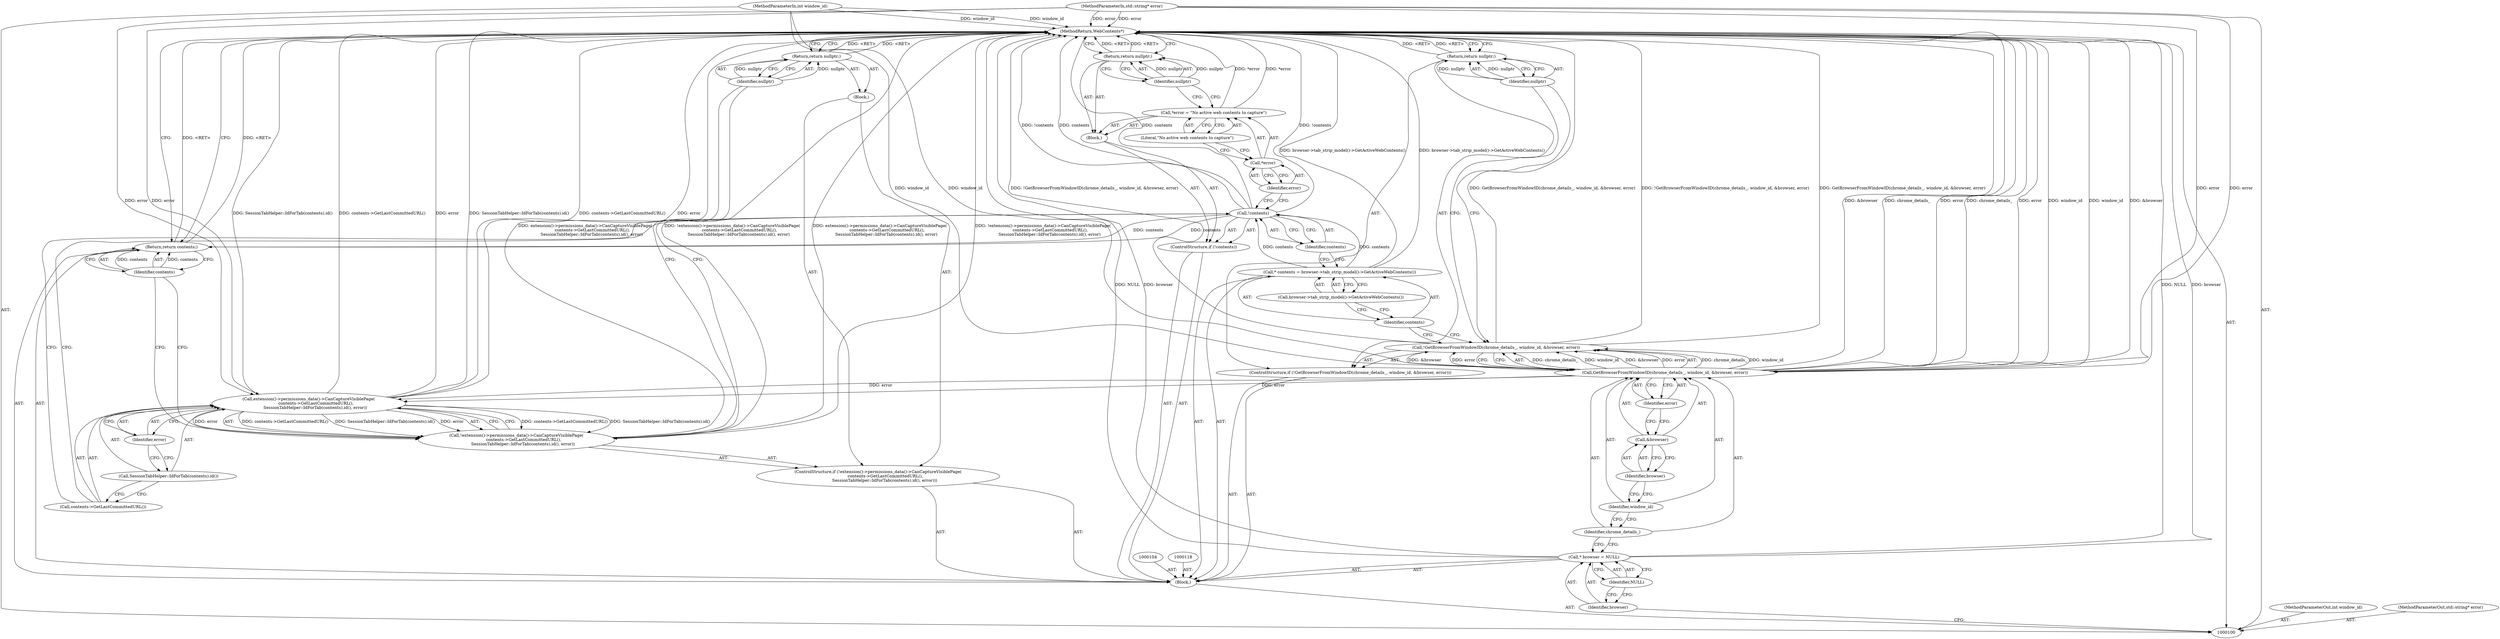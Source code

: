 digraph "1_Chrome_0660e08731fd42076d7242068e9eaed1482b14d5_1" {
"1000143" [label="(MethodReturn,WebContents*)"];
"1000129" [label="(Literal,\"No active web contents to capture\")"];
"1000126" [label="(Call,*error = \"No active web contents to capture\")"];
"1000127" [label="(Call,*error)"];
"1000128" [label="(Identifier,error)"];
"1000131" [label="(Identifier,nullptr)"];
"1000130" [label="(Return,return nullptr;)"];
"1000132" [label="(ControlStructure,if (!extension()->permissions_data()->CanCaptureVisiblePage(\n           contents->GetLastCommittedURL(),\n          SessionTabHelper::IdForTab(contents).id(), error)))"];
"1000133" [label="(Call,!extension()->permissions_data()->CanCaptureVisiblePage(\n           contents->GetLastCommittedURL(),\n          SessionTabHelper::IdForTab(contents).id(), error))"];
"1000134" [label="(Call,extension()->permissions_data()->CanCaptureVisiblePage(\n           contents->GetLastCommittedURL(),\n          SessionTabHelper::IdForTab(contents).id(), error))"];
"1000135" [label="(Call,contents->GetLastCommittedURL())"];
"1000136" [label="(Call,SessionTabHelper::IdForTab(contents).id())"];
"1000137" [label="(Identifier,error)"];
"1000138" [label="(Block,)"];
"1000140" [label="(Identifier,nullptr)"];
"1000139" [label="(Return,return nullptr;)"];
"1000142" [label="(Identifier,contents)"];
"1000141" [label="(Return,return contents;)"];
"1000101" [label="(MethodParameterIn,int window_id)"];
"1000192" [label="(MethodParameterOut,int window_id)"];
"1000103" [label="(Block,)"];
"1000102" [label="(MethodParameterIn,std::string* error)"];
"1000193" [label="(MethodParameterOut,std::string* error)"];
"1000106" [label="(Identifier,browser)"];
"1000107" [label="(Identifier,NULL)"];
"1000105" [label="(Call,* browser = NULL)"];
"1000108" [label="(ControlStructure,if (!GetBrowserFromWindowID(chrome_details_, window_id, &browser, error)))"];
"1000111" [label="(Identifier,chrome_details_)"];
"1000112" [label="(Identifier,window_id)"];
"1000113" [label="(Call,&browser)"];
"1000114" [label="(Identifier,browser)"];
"1000109" [label="(Call,!GetBrowserFromWindowID(chrome_details_, window_id, &browser, error))"];
"1000115" [label="(Identifier,error)"];
"1000110" [label="(Call,GetBrowserFromWindowID(chrome_details_, window_id, &browser, error))"];
"1000117" [label="(Identifier,nullptr)"];
"1000116" [label="(Return,return nullptr;)"];
"1000119" [label="(Call,* contents = browser->tab_strip_model()->GetActiveWebContents())"];
"1000120" [label="(Identifier,contents)"];
"1000121" [label="(Call,browser->tab_strip_model()->GetActiveWebContents())"];
"1000125" [label="(Block,)"];
"1000122" [label="(ControlStructure,if (!contents))"];
"1000123" [label="(Call,!contents)"];
"1000124" [label="(Identifier,contents)"];
"1000143" -> "1000100"  [label="AST: "];
"1000143" -> "1000116"  [label="CFG: "];
"1000143" -> "1000130"  [label="CFG: "];
"1000143" -> "1000139"  [label="CFG: "];
"1000143" -> "1000141"  [label="CFG: "];
"1000139" -> "1000143"  [label="DDG: <RET>"];
"1000116" -> "1000143"  [label="DDG: <RET>"];
"1000105" -> "1000143"  [label="DDG: NULL"];
"1000105" -> "1000143"  [label="DDG: browser"];
"1000123" -> "1000143"  [label="DDG: !contents"];
"1000123" -> "1000143"  [label="DDG: contents"];
"1000133" -> "1000143"  [label="DDG: extension()->permissions_data()->CanCaptureVisiblePage(\n           contents->GetLastCommittedURL(),\n          SessionTabHelper::IdForTab(contents).id(), error)"];
"1000133" -> "1000143"  [label="DDG: !extension()->permissions_data()->CanCaptureVisiblePage(\n           contents->GetLastCommittedURL(),\n          SessionTabHelper::IdForTab(contents).id(), error)"];
"1000126" -> "1000143"  [label="DDG: *error"];
"1000134" -> "1000143"  [label="DDG: SessionTabHelper::IdForTab(contents).id()"];
"1000134" -> "1000143"  [label="DDG: contents->GetLastCommittedURL()"];
"1000134" -> "1000143"  [label="DDG: error"];
"1000110" -> "1000143"  [label="DDG: chrome_details_"];
"1000110" -> "1000143"  [label="DDG: error"];
"1000110" -> "1000143"  [label="DDG: window_id"];
"1000110" -> "1000143"  [label="DDG: &browser"];
"1000119" -> "1000143"  [label="DDG: browser->tab_strip_model()->GetActiveWebContents()"];
"1000102" -> "1000143"  [label="DDG: error"];
"1000101" -> "1000143"  [label="DDG: window_id"];
"1000109" -> "1000143"  [label="DDG: GetBrowserFromWindowID(chrome_details_, window_id, &browser, error)"];
"1000109" -> "1000143"  [label="DDG: !GetBrowserFromWindowID(chrome_details_, window_id, &browser, error)"];
"1000130" -> "1000143"  [label="DDG: <RET>"];
"1000141" -> "1000143"  [label="DDG: <RET>"];
"1000129" -> "1000126"  [label="AST: "];
"1000129" -> "1000127"  [label="CFG: "];
"1000126" -> "1000129"  [label="CFG: "];
"1000126" -> "1000125"  [label="AST: "];
"1000126" -> "1000129"  [label="CFG: "];
"1000127" -> "1000126"  [label="AST: "];
"1000129" -> "1000126"  [label="AST: "];
"1000131" -> "1000126"  [label="CFG: "];
"1000126" -> "1000143"  [label="DDG: *error"];
"1000127" -> "1000126"  [label="AST: "];
"1000127" -> "1000128"  [label="CFG: "];
"1000128" -> "1000127"  [label="AST: "];
"1000129" -> "1000127"  [label="CFG: "];
"1000128" -> "1000127"  [label="AST: "];
"1000128" -> "1000123"  [label="CFG: "];
"1000127" -> "1000128"  [label="CFG: "];
"1000131" -> "1000130"  [label="AST: "];
"1000131" -> "1000126"  [label="CFG: "];
"1000130" -> "1000131"  [label="CFG: "];
"1000131" -> "1000130"  [label="DDG: nullptr"];
"1000130" -> "1000125"  [label="AST: "];
"1000130" -> "1000131"  [label="CFG: "];
"1000131" -> "1000130"  [label="AST: "];
"1000143" -> "1000130"  [label="CFG: "];
"1000130" -> "1000143"  [label="DDG: <RET>"];
"1000131" -> "1000130"  [label="DDG: nullptr"];
"1000132" -> "1000103"  [label="AST: "];
"1000133" -> "1000132"  [label="AST: "];
"1000138" -> "1000132"  [label="AST: "];
"1000133" -> "1000132"  [label="AST: "];
"1000133" -> "1000134"  [label="CFG: "];
"1000134" -> "1000133"  [label="AST: "];
"1000140" -> "1000133"  [label="CFG: "];
"1000142" -> "1000133"  [label="CFG: "];
"1000133" -> "1000143"  [label="DDG: extension()->permissions_data()->CanCaptureVisiblePage(\n           contents->GetLastCommittedURL(),\n          SessionTabHelper::IdForTab(contents).id(), error)"];
"1000133" -> "1000143"  [label="DDG: !extension()->permissions_data()->CanCaptureVisiblePage(\n           contents->GetLastCommittedURL(),\n          SessionTabHelper::IdForTab(contents).id(), error)"];
"1000134" -> "1000133"  [label="DDG: contents->GetLastCommittedURL()"];
"1000134" -> "1000133"  [label="DDG: SessionTabHelper::IdForTab(contents).id()"];
"1000134" -> "1000133"  [label="DDG: error"];
"1000134" -> "1000133"  [label="AST: "];
"1000134" -> "1000137"  [label="CFG: "];
"1000135" -> "1000134"  [label="AST: "];
"1000136" -> "1000134"  [label="AST: "];
"1000137" -> "1000134"  [label="AST: "];
"1000133" -> "1000134"  [label="CFG: "];
"1000134" -> "1000143"  [label="DDG: SessionTabHelper::IdForTab(contents).id()"];
"1000134" -> "1000143"  [label="DDG: contents->GetLastCommittedURL()"];
"1000134" -> "1000143"  [label="DDG: error"];
"1000134" -> "1000133"  [label="DDG: contents->GetLastCommittedURL()"];
"1000134" -> "1000133"  [label="DDG: SessionTabHelper::IdForTab(contents).id()"];
"1000134" -> "1000133"  [label="DDG: error"];
"1000110" -> "1000134"  [label="DDG: error"];
"1000102" -> "1000134"  [label="DDG: error"];
"1000135" -> "1000134"  [label="AST: "];
"1000135" -> "1000123"  [label="CFG: "];
"1000136" -> "1000135"  [label="CFG: "];
"1000136" -> "1000134"  [label="AST: "];
"1000136" -> "1000135"  [label="CFG: "];
"1000137" -> "1000136"  [label="CFG: "];
"1000137" -> "1000134"  [label="AST: "];
"1000137" -> "1000136"  [label="CFG: "];
"1000134" -> "1000137"  [label="CFG: "];
"1000138" -> "1000132"  [label="AST: "];
"1000139" -> "1000138"  [label="AST: "];
"1000140" -> "1000139"  [label="AST: "];
"1000140" -> "1000133"  [label="CFG: "];
"1000139" -> "1000140"  [label="CFG: "];
"1000140" -> "1000139"  [label="DDG: nullptr"];
"1000139" -> "1000138"  [label="AST: "];
"1000139" -> "1000140"  [label="CFG: "];
"1000140" -> "1000139"  [label="AST: "];
"1000143" -> "1000139"  [label="CFG: "];
"1000139" -> "1000143"  [label="DDG: <RET>"];
"1000140" -> "1000139"  [label="DDG: nullptr"];
"1000142" -> "1000141"  [label="AST: "];
"1000142" -> "1000133"  [label="CFG: "];
"1000141" -> "1000142"  [label="CFG: "];
"1000142" -> "1000141"  [label="DDG: contents"];
"1000141" -> "1000103"  [label="AST: "];
"1000141" -> "1000142"  [label="CFG: "];
"1000142" -> "1000141"  [label="AST: "];
"1000143" -> "1000141"  [label="CFG: "];
"1000141" -> "1000143"  [label="DDG: <RET>"];
"1000142" -> "1000141"  [label="DDG: contents"];
"1000123" -> "1000141"  [label="DDG: contents"];
"1000101" -> "1000100"  [label="AST: "];
"1000101" -> "1000143"  [label="DDG: window_id"];
"1000101" -> "1000110"  [label="DDG: window_id"];
"1000192" -> "1000100"  [label="AST: "];
"1000103" -> "1000100"  [label="AST: "];
"1000104" -> "1000103"  [label="AST: "];
"1000105" -> "1000103"  [label="AST: "];
"1000108" -> "1000103"  [label="AST: "];
"1000118" -> "1000103"  [label="AST: "];
"1000119" -> "1000103"  [label="AST: "];
"1000122" -> "1000103"  [label="AST: "];
"1000132" -> "1000103"  [label="AST: "];
"1000141" -> "1000103"  [label="AST: "];
"1000102" -> "1000100"  [label="AST: "];
"1000102" -> "1000143"  [label="DDG: error"];
"1000102" -> "1000110"  [label="DDG: error"];
"1000102" -> "1000134"  [label="DDG: error"];
"1000193" -> "1000100"  [label="AST: "];
"1000106" -> "1000105"  [label="AST: "];
"1000106" -> "1000100"  [label="CFG: "];
"1000107" -> "1000106"  [label="CFG: "];
"1000107" -> "1000105"  [label="AST: "];
"1000107" -> "1000106"  [label="CFG: "];
"1000105" -> "1000107"  [label="CFG: "];
"1000105" -> "1000103"  [label="AST: "];
"1000105" -> "1000107"  [label="CFG: "];
"1000106" -> "1000105"  [label="AST: "];
"1000107" -> "1000105"  [label="AST: "];
"1000111" -> "1000105"  [label="CFG: "];
"1000105" -> "1000143"  [label="DDG: NULL"];
"1000105" -> "1000143"  [label="DDG: browser"];
"1000108" -> "1000103"  [label="AST: "];
"1000109" -> "1000108"  [label="AST: "];
"1000116" -> "1000108"  [label="AST: "];
"1000111" -> "1000110"  [label="AST: "];
"1000111" -> "1000105"  [label="CFG: "];
"1000112" -> "1000111"  [label="CFG: "];
"1000112" -> "1000110"  [label="AST: "];
"1000112" -> "1000111"  [label="CFG: "];
"1000114" -> "1000112"  [label="CFG: "];
"1000113" -> "1000110"  [label="AST: "];
"1000113" -> "1000114"  [label="CFG: "];
"1000114" -> "1000113"  [label="AST: "];
"1000115" -> "1000113"  [label="CFG: "];
"1000114" -> "1000113"  [label="AST: "];
"1000114" -> "1000112"  [label="CFG: "];
"1000113" -> "1000114"  [label="CFG: "];
"1000109" -> "1000108"  [label="AST: "];
"1000109" -> "1000110"  [label="CFG: "];
"1000110" -> "1000109"  [label="AST: "];
"1000117" -> "1000109"  [label="CFG: "];
"1000120" -> "1000109"  [label="CFG: "];
"1000109" -> "1000143"  [label="DDG: GetBrowserFromWindowID(chrome_details_, window_id, &browser, error)"];
"1000109" -> "1000143"  [label="DDG: !GetBrowserFromWindowID(chrome_details_, window_id, &browser, error)"];
"1000110" -> "1000109"  [label="DDG: chrome_details_"];
"1000110" -> "1000109"  [label="DDG: window_id"];
"1000110" -> "1000109"  [label="DDG: &browser"];
"1000110" -> "1000109"  [label="DDG: error"];
"1000115" -> "1000110"  [label="AST: "];
"1000115" -> "1000113"  [label="CFG: "];
"1000110" -> "1000115"  [label="CFG: "];
"1000110" -> "1000109"  [label="AST: "];
"1000110" -> "1000115"  [label="CFG: "];
"1000111" -> "1000110"  [label="AST: "];
"1000112" -> "1000110"  [label="AST: "];
"1000113" -> "1000110"  [label="AST: "];
"1000115" -> "1000110"  [label="AST: "];
"1000109" -> "1000110"  [label="CFG: "];
"1000110" -> "1000143"  [label="DDG: chrome_details_"];
"1000110" -> "1000143"  [label="DDG: error"];
"1000110" -> "1000143"  [label="DDG: window_id"];
"1000110" -> "1000143"  [label="DDG: &browser"];
"1000110" -> "1000109"  [label="DDG: chrome_details_"];
"1000110" -> "1000109"  [label="DDG: window_id"];
"1000110" -> "1000109"  [label="DDG: &browser"];
"1000110" -> "1000109"  [label="DDG: error"];
"1000101" -> "1000110"  [label="DDG: window_id"];
"1000102" -> "1000110"  [label="DDG: error"];
"1000110" -> "1000134"  [label="DDG: error"];
"1000117" -> "1000116"  [label="AST: "];
"1000117" -> "1000109"  [label="CFG: "];
"1000116" -> "1000117"  [label="CFG: "];
"1000117" -> "1000116"  [label="DDG: nullptr"];
"1000116" -> "1000108"  [label="AST: "];
"1000116" -> "1000117"  [label="CFG: "];
"1000117" -> "1000116"  [label="AST: "];
"1000143" -> "1000116"  [label="CFG: "];
"1000116" -> "1000143"  [label="DDG: <RET>"];
"1000117" -> "1000116"  [label="DDG: nullptr"];
"1000119" -> "1000103"  [label="AST: "];
"1000119" -> "1000121"  [label="CFG: "];
"1000120" -> "1000119"  [label="AST: "];
"1000121" -> "1000119"  [label="AST: "];
"1000124" -> "1000119"  [label="CFG: "];
"1000119" -> "1000143"  [label="DDG: browser->tab_strip_model()->GetActiveWebContents()"];
"1000119" -> "1000123"  [label="DDG: contents"];
"1000120" -> "1000119"  [label="AST: "];
"1000120" -> "1000109"  [label="CFG: "];
"1000121" -> "1000120"  [label="CFG: "];
"1000121" -> "1000119"  [label="AST: "];
"1000121" -> "1000120"  [label="CFG: "];
"1000119" -> "1000121"  [label="CFG: "];
"1000125" -> "1000122"  [label="AST: "];
"1000126" -> "1000125"  [label="AST: "];
"1000130" -> "1000125"  [label="AST: "];
"1000122" -> "1000103"  [label="AST: "];
"1000123" -> "1000122"  [label="AST: "];
"1000125" -> "1000122"  [label="AST: "];
"1000123" -> "1000122"  [label="AST: "];
"1000123" -> "1000124"  [label="CFG: "];
"1000124" -> "1000123"  [label="AST: "];
"1000128" -> "1000123"  [label="CFG: "];
"1000135" -> "1000123"  [label="CFG: "];
"1000123" -> "1000143"  [label="DDG: !contents"];
"1000123" -> "1000143"  [label="DDG: contents"];
"1000119" -> "1000123"  [label="DDG: contents"];
"1000123" -> "1000141"  [label="DDG: contents"];
"1000124" -> "1000123"  [label="AST: "];
"1000124" -> "1000119"  [label="CFG: "];
"1000123" -> "1000124"  [label="CFG: "];
}
